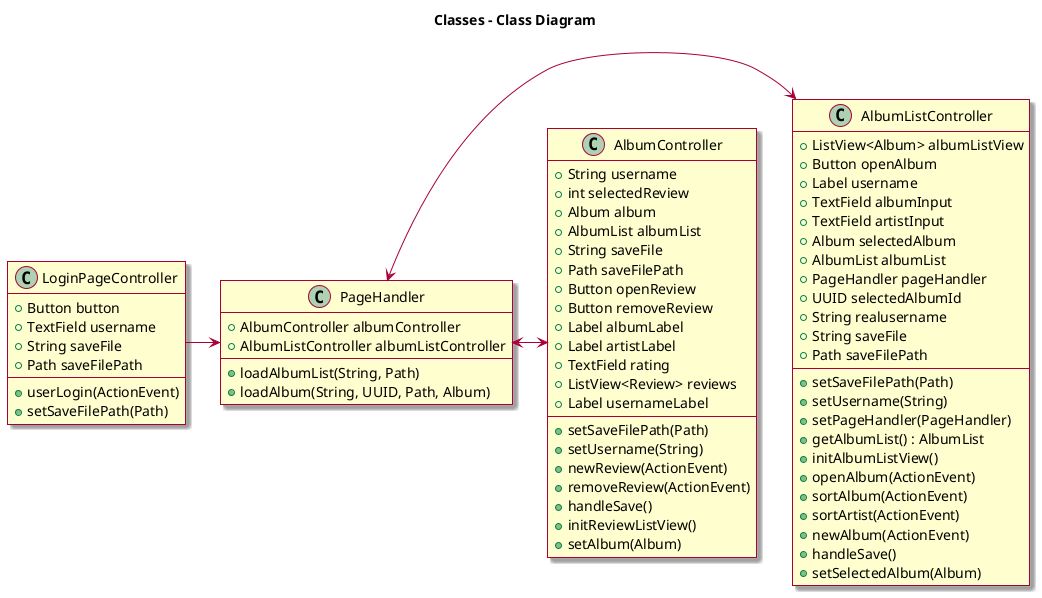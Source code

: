 @startuml Class Diagram R3

skin rose

title Classes - Class Diagram

  
class PageHandler {
  +AlbumController albumController
  +AlbumListController albumListController
  +loadAlbumList(String, Path)
  +loadAlbum(String, UUID, Path, Album)
  }
  
class AlbumListController{
  +ListView<Album> albumListView
  +Button openAlbum
  +Label username
  +TextField albumInput
  +TextField artistInput
  +Album selectedAlbum
  +AlbumList albumList  
  +PageHandler pageHandler
  +UUID selectedAlbumId
  +String realusername
  +String saveFile
  +Path saveFilePath  
  +setSaveFilePath(Path)
  +setUsername(String)
  +setPageHandler(PageHandler)
  +getAlbumList() : AlbumList
  +initAlbumListView()
  +openAlbum(ActionEvent)
  +sortAlbum(ActionEvent)
  +sortArtist(ActionEvent)
  +newAlbum(ActionEvent)
  +handleSave()
  +setSelectedAlbum(Album)
  }
  
class AlbumController{
  +String username
  +int selectedReview
  +Album album
  +AlbumList albumList
  +String saveFile  
  +Path saveFilePath
  +Button openReview
  +Button removeReview
  +Label albumLabel
  +Label artistLabel
  +TextField rating
  +ListView<Review> reviews
  +Label usernameLabel
  +setSaveFilePath(Path)
  +setUsername(String)
  +newReview(ActionEvent)
  +removeReview(ActionEvent)
  +handleSave()
  +initReviewListView()
  +setAlbum(Album)
  }
  
class LoginPageController {
  +Button button
  +TextField username 
  +String saveFile
  +Path saveFilePath  
  +userLogin(ActionEvent)
  +setSaveFilePath(Path)
  }
  
LoginPageController -> PageHandler
PageHandler <-> AlbumListController

PageHandler <-> AlbumController



  



@enduml